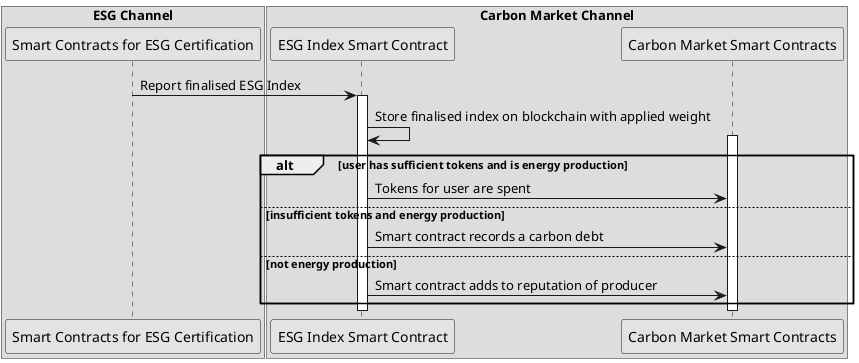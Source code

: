 @startuml reputation 

skinparam monochrome true

box "ESG Channel"
participant "Smart Contracts for ESG Certification" as C
end box

box "Carbon Market Channel"
participant "ESG Index Smart Contract" as I
participant "Carbon Market Smart Contracts" as CM
end box

C -> I: Report finalised ESG Index
activate I
I -> I: Store finalised index on blockchain with applied weight
activate CM

alt user has sufficient tokens and is energy production

    I -> CM: Tokens for user are spent

else insufficient tokens and energy production

    I -> CM: Smart contract records a carbon debt
else not energy production

    I -> CM: Smart contract adds to reputation of producer
end

deactivate CM

deactivate I

@enduml
 